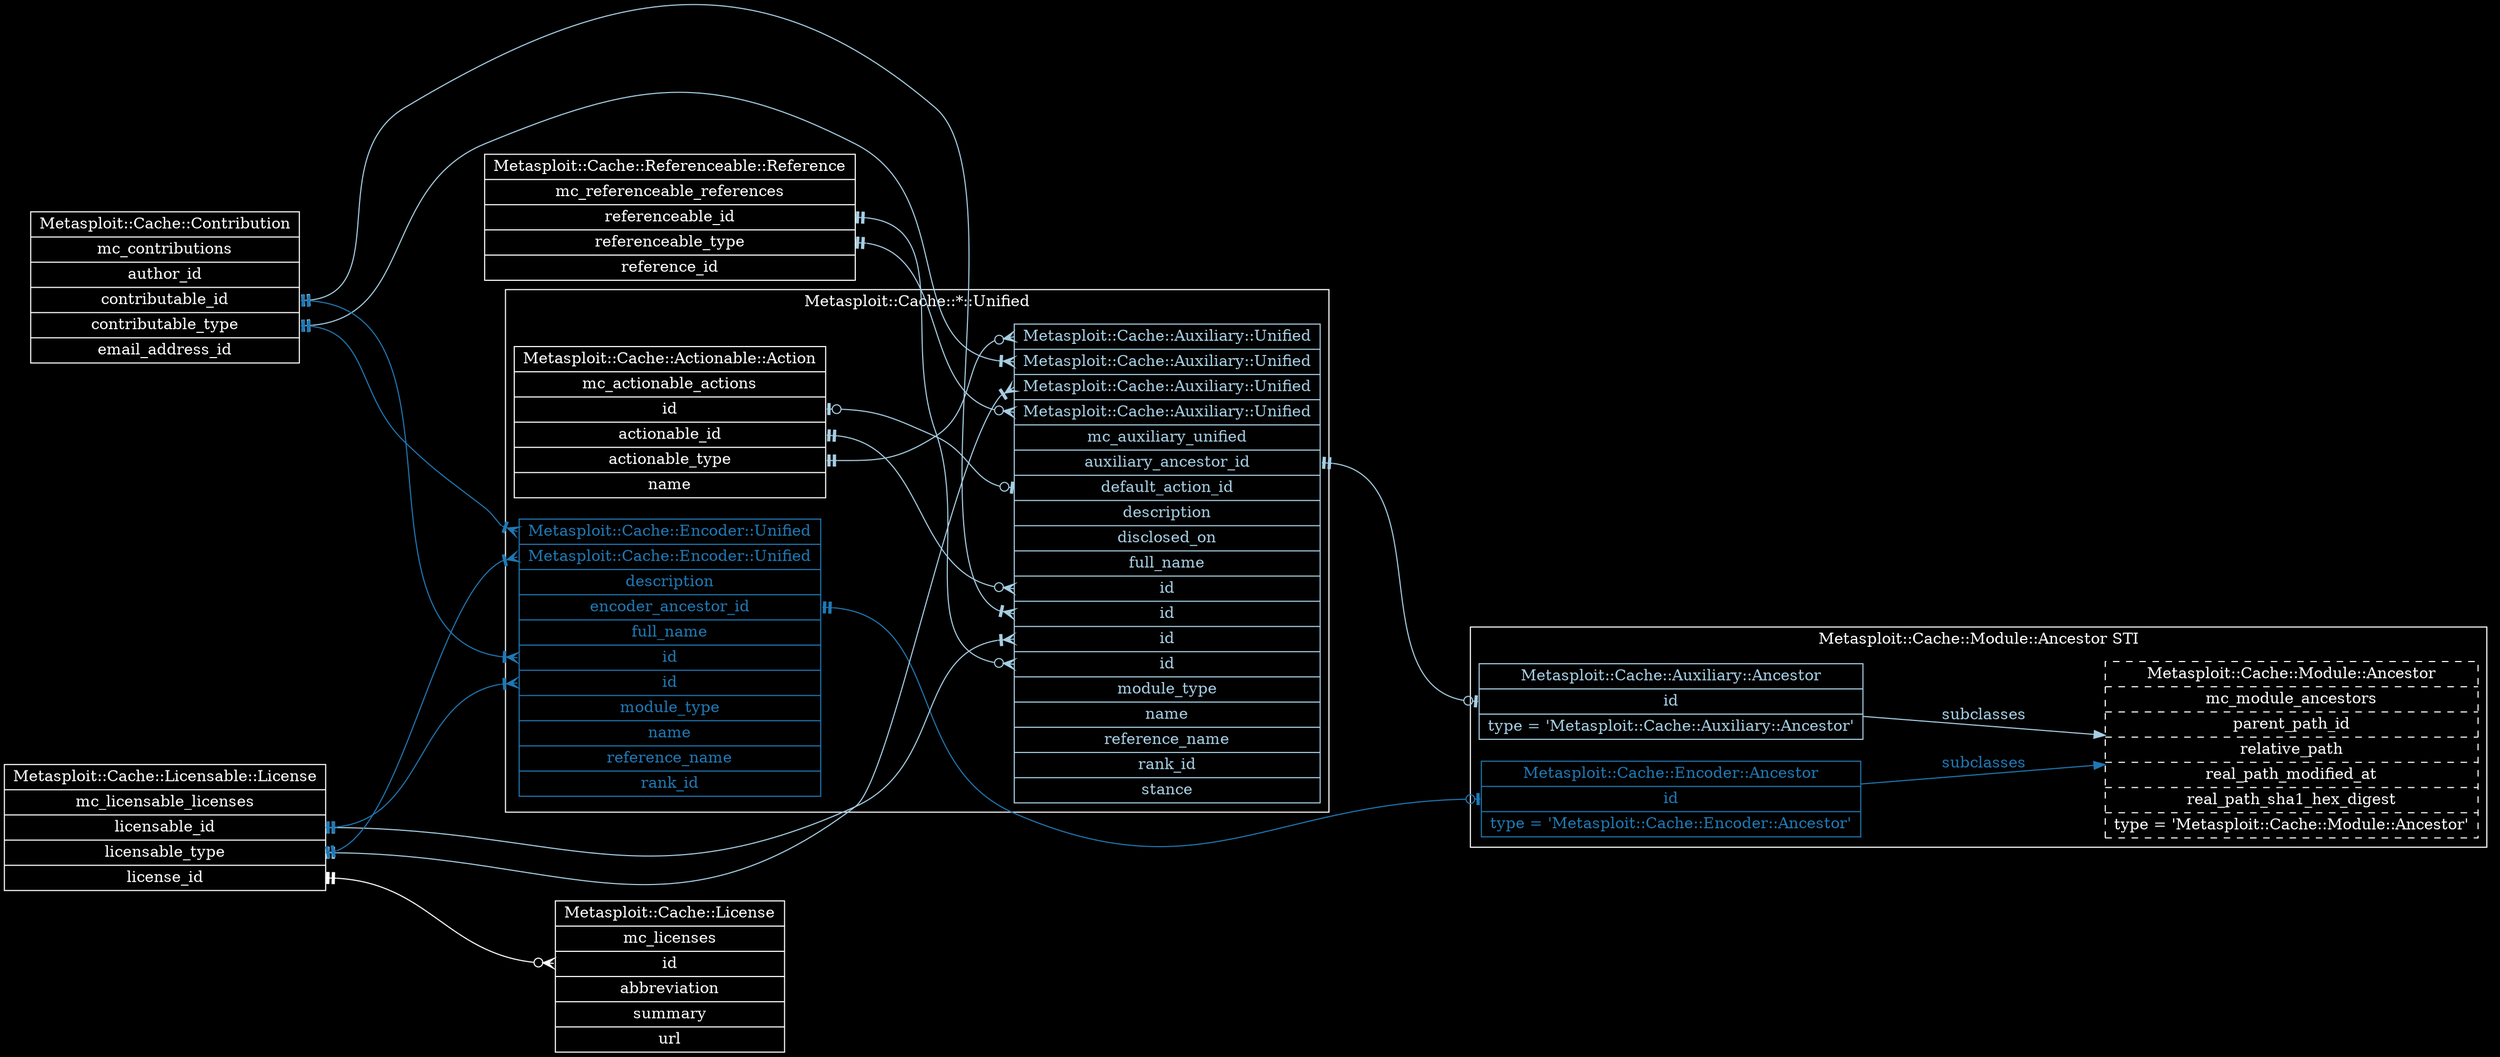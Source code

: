 digraph "Metasploit::Cache Read Model" {
  edge [
    color = "white"
    fontcolor = "white"
  ]
  graph [
    bgcolor = "black"
    rankdir = "LR"
    ranksep = "2"
  ]
  node [
    color = "white"
    fontcolor = "white"
    shape = "record"
  ]

  "Metasploit::Cache::Actionable::Action" [
    label = "Metasploit::Cache::Actionable::Action | mc_actionable_actions | <id>id | <actionable_id>actionable_id | <actionable_type>actionable_type | name"
  ]

  "Metasploit::Cache::Actionable::Action":actionable_id -> "Metasploit::Cache::Auxiliary::Unified":id_for_actionable_id [
    arrowhead = "crowodot"
    arrowtail = "teetee"
    color = "/paired9/1"
    dir = "both"
  ]

  "Metasploit::Cache::Actionable::Action":actionable_type -> "Metasploit::Cache::Auxiliary::Unified":type_for_actionable_type [
    arrowhead = "crowodot"
    arrowtail = "teetee"
    color = "/paired9/1"
    dir = "both"
  ]

  "Metasploit::Cache::Contribution" [
    label = "Metasploit::Cache::Contribution | mc_contributions | author_id | <contributable_id>contributable_id | <contributable_type>contributable_type | email_address_id"
  ]

  "Metasploit::Cache::Contribution":contributable_id -> "Metasploit::Cache::Auxiliary::Unified":id_for_contributable_id [
    arrowhead = "crowtee"
    arrowtail = "teetee"
    color = "/paired9/1"
    dir = "both"
  ]

  "Metasploit::Cache::Contribution":contributable_type -> "Metasploit::Cache::Auxiliary::Unified":type_for_contributable_type [
    arrowhead = "crowtee"
    arrowtail = "teetee"
    color = "/paired9/1"
    dir = "both"
  ]

  "Metasploit::Cache::Contribution":contributable_id -> "Metasploit::Cache::Encoder::Unified":id_for_contributable_id [
    arrowhead = "crowtee"
    arrowtail = "teetee"
    color = "/paired9/2"
    dir = "both"
  ]

  "Metasploit::Cache::Contribution":contributable_type -> "Metasploit::Cache::Encoder::Unified":type_for_contributable_type [
    arrowhead = "crowtee"
    arrowtail = "teetee"
    color = "/paired9/2"
    dir = "both"
  ]

  "Metasploit::Cache::License" [
    label = "Metasploit::Cache::License | mc_licenses | <id>id | abbreviation | summary | url"
  ]

  "Metasploit::Cache::Licensable::License" [
    label = "Metasploit::Cache::Licensable::License | mc_licensable_licenses | <licensable_id>licensable_id | <licensable_type>licensable_type | <license_id>license_id"
  ]

  "Metasploit::Cache::Licensable::License":licensable_id -> "Metasploit::Cache::Auxiliary::Unified":id_for_licensable_id [
    arrowhead = "crowtee"
    arrowtail = "teetee"
    color = "/paired9/1"
    dir = "both"
  ]

  "Metasploit::Cache::Licensable::License":licensable_type -> "Metasploit::Cache::Auxiliary::Unified":type_for_licensable_type [
    arrowhead = "crowtee"
    arrowtail = "teetee"
    color = "/paired9/1"
    dir = "both"
  ]

  "Metasploit::Cache::Licensable::License":licensable_id -> "Metasploit::Cache::Encoder::Unified":id_for_licensable_id [
    arrowhead = "crowtee"
    arrowtail = "teetee"
    color = "/paired9/2"
    dir = "both"
  ]

  "Metasploit::Cache::Licensable::License":licensable_type -> "Metasploit::Cache::Encoder::Unified":type_for_licensable_type [
    arrowhead = "crowtee"
    arrowtail = "teetee"
    color = "/paired9/2"
    dir = "both"
  ]

  "Metasploit::Cache::Licensable::License":license_id -> "Metasploit::Cache::License":id [
    arrowhead = "crowodot"
    arrowtail = "teetee"
    dir = "both"
  ]

  "Metasploit::Cache::Referenceable::Reference" [
    label = "Metasploit::Cache::Referenceable::Reference | mc_referenceable_references | <referenceable_id>referenceable_id | <referenceable_type>referenceable_type | reference_id"
  ]

  "Metasploit::Cache::Referenceable::Reference":referenceable_id -> "Metasploit::Cache::Auxiliary::Unified":id_for_referenceable_id [
    arrowhead = "crowodot"
    arrowtail = "teetee"
    color = "/paired9/1"
    dir = "both"
  ]

  "Metasploit::Cache::Referenceable::Reference":referenceable_type -> "Metasploit::Cache::Auxiliary::Unified":type_for_referenceable_type [
    arrowhead = "crowodot"
    arrowtail = "teetee"
    color = "/paired9/1"
    dir = "both"
  ]

  subgraph cluster_mc_module_ancestors {
    color = "white"
    fontcolor = "white"
    label = "Metasploit::Cache::Module::Ancestor STI"

    "Metasploit::Cache::Module::Ancestor" [
      label = "Metasploit::Cache::Module::Ancestor | mc_module_ancestors | parent_path_id | relative_path | real_path_modified_at | real_path_sha1_hex_digest | type = 'Metasploit::Cache::Module::Ancestor'"
      style = "dashed"
    ]

    "Metasploit::Cache::Auxiliary::Ancestor" [
      fontcolor = "/paired9/1"
      label = "Metasploit::Cache::Auxiliary::Ancestor | <id>id | type = 'Metasploit::Cache::Auxiliary::Ancestor'"
      color = "/paired9/1"
    ]

    "Metasploit::Cache::Auxiliary::Ancestor" -> "Metasploit::Cache::Module::Ancestor" [
      color = "/paired9/1"
      fontcolor = "/paired9/1"
      label = "subclasses"
    ]

    "Metasploit::Cache::Encoder::Ancestor" [
      color = "/paired9/2"
      fontcolor = "/paired9/2"
      label = "Metasploit::Cache::Encoder::Ancestor | <id>id | type = 'Metasploit::Cache::Encoder::Ancestor'"
    ]

    "Metasploit::Cache::Encoder::Ancestor" -> "Metasploit::Cache::Module::Ancestor" [
      color = "/paired9/2"
      fontcolor = "/paired9/2"
      label = "subclasses"
    ]
  }

  subgraph cluster_metasploit_cache_unified {
    color = "white"
    fontcolor = "white"
    label = "Metasploit::Cache::*::Unified"

    "Metasploit::Cache::Auxiliary::Unified" [
      color = "/paired9/1"
      fontcolor = "/paired9/1"
      label = "<type_for_actionable_type>Metasploit::Cache::Auxiliary::Unified | <type_for_contributable_type>Metasploit::Cache::Auxiliary::Unified | <type_for_licensable_type>Metasploit::Cache::Auxiliary::Unified | <type_for_referenceable_type>Metasploit::Cache::Auxiliary::Unified | mc_auxiliary_unified | <auxiliary_ancestor_id>auxiliary_ancestor_id | <default_action_id>default_action_id | description | disclosed_on | full_name | <id_for_actionable_id>id | <id_for_contributable_id>id | <id_for_licensable_id>id | <id_for_referenceable_id>id | module_type | name | reference_name | rank_id | stance"
    ]

    "Metasploit::Cache::Auxiliary::Unified":auxiliary_ancestor_id -> "Metasploit::Cache::Auxiliary::Ancestor":id [
      arrowhead = "teeodot"
      arrowtail = "teetee"
      color = "/paired9/1"
      dir = "both"
    ]

    "Metasploit::Cache::Auxiliary::Unified":default_action_id -> "Metasploit::Cache::Actionable::Action":id [
      arrowhead = "teeodot"
      arrowtail = "teeodot"
      color = "/paired9/1"
      dir = "both"
    ]

    "Metasploit::Cache::Encoder::Unified" [
      color = "/paired9/2"
      fontcolor = "/paired9/2"
      label = "<type_for_contributable_type>Metasploit::Cache::Encoder::Unified | <type_for_licensable_type>Metasploit::Cache::Encoder::Unified | description | <encoder_ancestor_id>encoder_ancestor_id | full_name | <id_for_contributable_id>id | <id_for_licensable_id>id | module_type | name | reference_name | rank_id"
    ]

    "Metasploit::Cache::Encoder::Unified":encoder_ancestor_id -> "Metasploit::Cache::Encoder::Ancestor":id [
      arrowhead = "teeodot"
      arrowtail = "teetee"
      color = "/paired9/2"
      dir = "both"
    ]
  }
}
